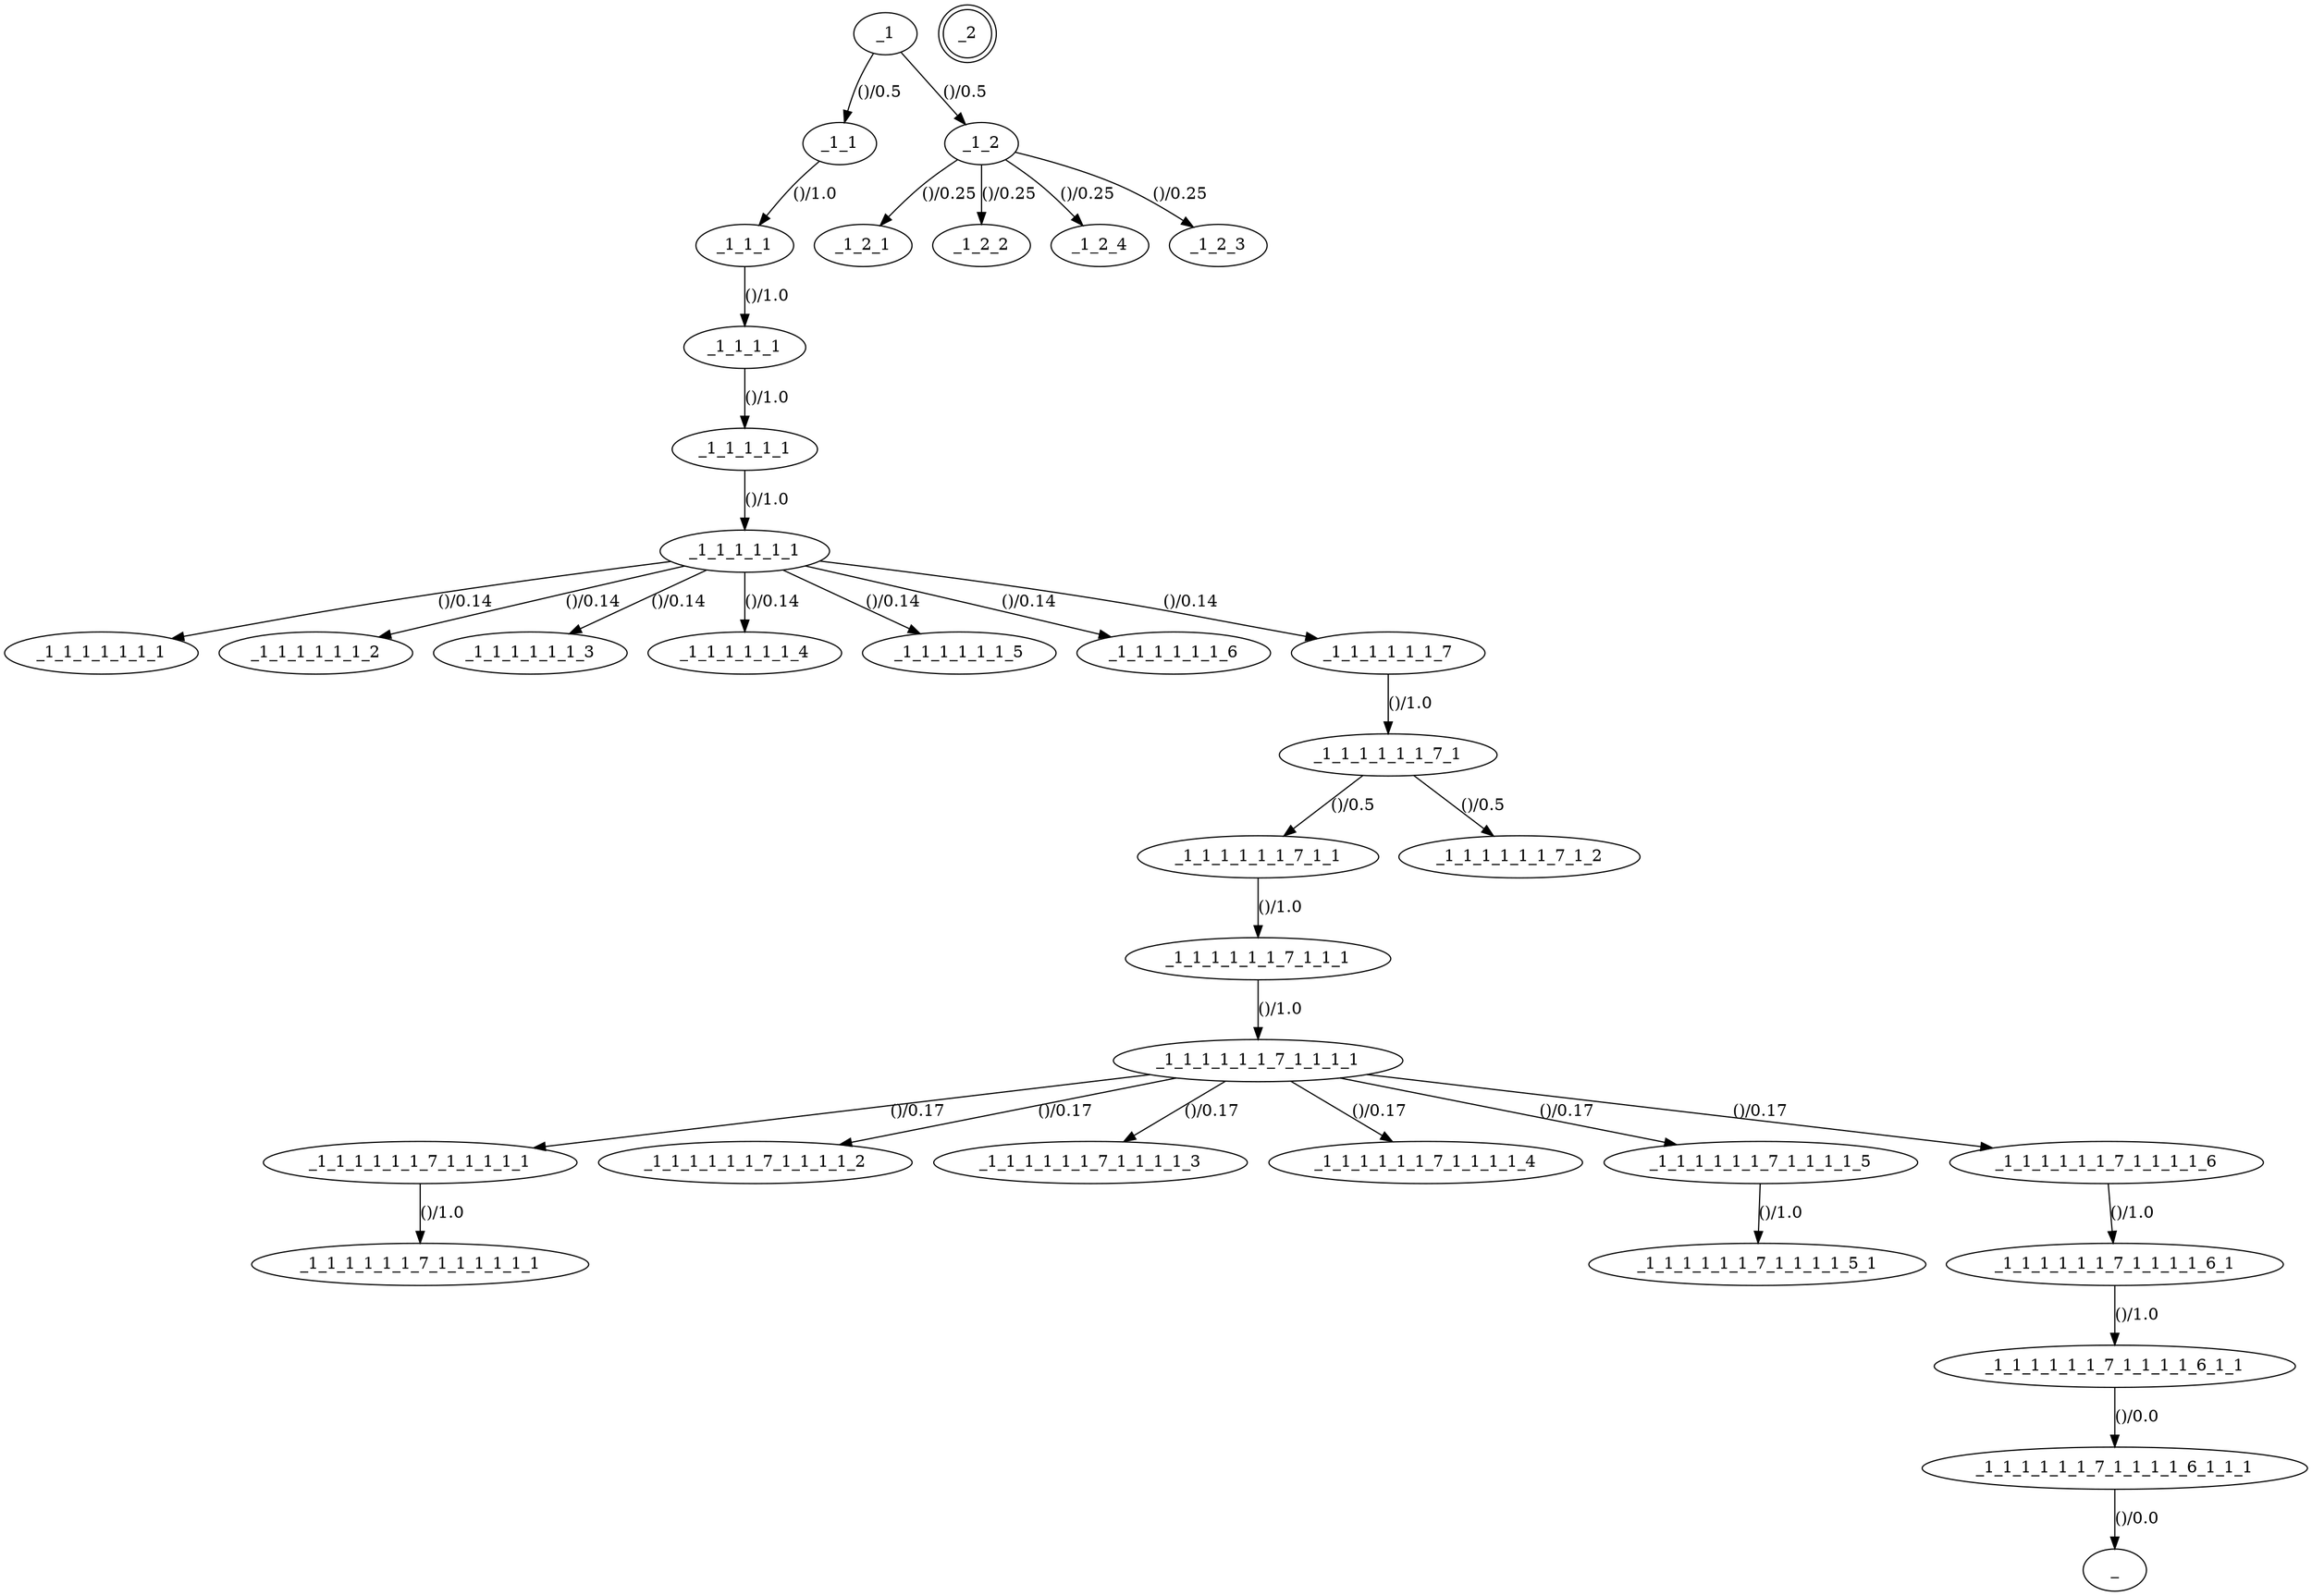 digraph default_model {
//States
_1
_1_1_1
_1_1
_1_1_1_1
_1_1_1_1_1
_1_1_1_1_1_1
_1_1_1_1_1_1_1
_1_1_1_1_1_1_2
_1_1_1_1_1_1_3
_1_1_1_1_1_1_4
_1_1_1_1_1_1_5
_1_1_1_1_1_1_6
_1_1_1_1_1_1_7
_1_1_1_1_1_1_7_1
_1_1_1_1_1_1_7_1_1
_1_1_1_1_1_1_7_1_1_1
_1_1_1_1_1_1_7_1_1_1_1
_1_1_1_1_1_1_7_1_1_1_1_1
_1_1_1_1_1_1_7_1_1_1_1_2
_1_1_1_1_1_1_7_1_1_1_1_3
_1_1_1_1_1_1_7_1_1_1_1_4
_1_1_1_1_1_1_7_1_1_1_1_5
_1_1_1_1_1_1_7_1_1_1_1_5_1
_1_1_1_1_1_1_7_1_2
_1_2
_1_2_1
_1_2_2
_1_1_1_1_1_1_7_1_1_1_1_1_1
_1_1_1_1_1_1_7_1_1_1_1_6
_1_1_1_1_1_1_7_1_1_1_1_6_1
_1_2_4
_1_2_3
_1_1_1_1_1_1_7_1_1_1_1_6_1_1
_1_1_1_1_1_1_7_1_1_1_1_6_1_1_1
_2[shape = "doublecircle"]
//Transitions
_1 -> _1_1[ label = "()/0.5", probability = "0.5", set_guard = "(u'', u'')", check_guard = "(u'', u'')", edge_id = "fc549930-c01f-11e5-bdbc-a94980e8de8d"]
_1_1 -> _1_1_1[ label = "()/1.0", probability = "1.0", set_guard = "(u'', u'')", check_guard = "(u'', u'')", edge_id = "fe4879ee-c01f-11e5-8b18-a94980e8de8d"]
_1_1_1 -> _1_1_1_1[ label = "()/1.0", probability = "1.0", set_guard = "(u'', u'')", check_guard = "(u'', u'')", edge_id = "ac323121-c02d-11e5-8503-a94980e8de8d"]
_1_1_1_1 -> _1_1_1_1_1[ label = "()/1.0", probability = "1.0", set_guard = "(u'', u'')", check_guard = "(u'', u'')", edge_id = "2e873671-c02e-11e5-a260-a94980e8de8d"]
_1_1_1_1_1 -> _1_1_1_1_1_1[ label = "()/1.0", probability = "1.0", set_guard = "(u'', u'')", check_guard = "(u'', u'')", edge_id = "fa83d631-c032-11e5-aabc-a94980e8de8d"]
_1_1_1_1_1_1 -> _1_1_1_1_1_1_1[ label = "()/0.14", probability = "0.142857142857", set_guard = "(u'', u'')", check_guard = "(u'', u'')", edge_id = "8bbcdc9f-c038-11e5-88a6-a94980e8de8d"]
_1_1_1_1_1_1 -> _1_1_1_1_1_1_2[ label = "()/0.14", probability = "0.142857142857", set_guard = "(u'', u'')", check_guard = "(u'', u'')", edge_id = "e2cac7ef-c038-11e5-b7d3-a94980e8de8d"]
_1_1_1_1_1_1 -> _1_1_1_1_1_1_3[ label = "()/0.14", probability = "0.142857142857", set_guard = "(u'', u'')", check_guard = "(u'', u'')", edge_id = "0b82f9ae-c039-11e5-b3ff-a94980e8de8d"]
_1_1_1_1_1_1 -> _1_1_1_1_1_1_4[ label = "()/0.14", probability = "0.142857142857", set_guard = "(u'', u'')", check_guard = "(u'', u'')", edge_id = "3bceb6e2-c039-11e5-9122-a94980e8de8d"]
_1_1_1_1_1_1 -> _1_1_1_1_1_1_5[ label = "()/0.14", probability = "0.142857142857", set_guard = "(u'', u'')", check_guard = "(u'', u'')", edge_id = "fdcfa1a1-c039-11e5-8b14-a94980e8de8d"]
_1_1_1_1_1_1 -> _1_1_1_1_1_1_6[ label = "()/0.14", probability = "0.142857142857", set_guard = "(u'', u'')", check_guard = "(u'', u'')", edge_id = "ff775e30-c039-11e5-93ba-a94980e8de8d"]
_1_1_1_1_1_1 -> _1_1_1_1_1_1_7[ label = "()/0.14", probability = "0.142857142857", set_guard = "(u'', u'')", check_guard = "(u'', u'')", edge_id = "01636f5f-c03d-11e5-94c1-a94980e8de8d"]
_1_1_1_1_1_1_7 -> _1_1_1_1_1_1_7_1[ label = "()/1.0", probability = "1.0", set_guard = "(u'', u'')", check_guard = "(u'', u'')", edge_id = "63c5beb1-c03d-11e5-986f-a94980e8de8d"]
_1_1_1_1_1_1_7_1 -> _1_1_1_1_1_1_7_1_1[ label = "()/0.5", probability = "0.5", set_guard = "(u'', u'')", check_guard = "(u'', u'')", edge_id = "81ed66c1-c03f-11e5-b923-a94980e8de8d"]
_1_1_1_1_1_1_7_1_1 -> _1_1_1_1_1_1_7_1_1_1[ label = "()/1.0", probability = "1.0", set_guard = "(u'', u'')", check_guard = "(u'', u'')", edge_id = "80083690-c040-11e5-a873-a94980e8de8d"]
_1_1_1_1_1_1_7_1_1_1 -> _1_1_1_1_1_1_7_1_1_1_1[ label = "()/1.0", probability = "1.0", set_guard = "(u'', u'')", check_guard = "(u'', u'')", edge_id = "110f70e2-c041-11e5-8143-a94980e8de8d"]
_1_1_1_1_1_1_7_1_1_1_1 -> _1_1_1_1_1_1_7_1_1_1_1_1[ label = "()/0.17", probability = "0.166666666667", set_guard = "(u'', u'')", check_guard = "(u'', u'')", edge_id = "cb99f522-c041-11e5-8451-a94980e8de8d"]
_1_1_1_1_1_1_7_1_1_1_1 -> _1_1_1_1_1_1_7_1_1_1_1_2[ label = "()/0.17", probability = "0.166666666667", set_guard = "(u'', u'')", check_guard = "(u'', u'')", edge_id = "018954a1-c042-11e5-88d0-a94980e8de8d"]
_1_1_1_1_1_1_7_1_1_1_1 -> _1_1_1_1_1_1_7_1_1_1_1_3[ label = "()/0.17", probability = "0.166666666667", set_guard = "(u'', u'')", check_guard = "(u'', u'')", edge_id = "2f99eede-c042-11e5-a975-a94980e8de8d"]
_1_1_1_1_1_1_7_1_1_1_1 -> _1_1_1_1_1_1_7_1_1_1_1_4[ label = "()/0.17", probability = "0.166666666667", set_guard = "(u'', u'')", check_guard = "(u'', u'')", edge_id = "59dcb841-c042-11e5-a3d8-a94980e8de8d"]
_1_1_1_1_1_1_7_1_1_1_1 -> _1_1_1_1_1_1_7_1_1_1_1_5[ label = "()/0.17", probability = "0.166666666667", set_guard = "(u'', u'')", check_guard = "(u'', u'')", edge_id = "9ddb07e2-c042-11e5-a824-a94980e8de8d"]
_1_1_1_1_1_1_7_1_1_1_1_5 -> _1_1_1_1_1_1_7_1_1_1_1_5_1[ label = "()/1.0", probability = "1.0", set_guard = "(u'', u'')", check_guard = "(u'', u'')", edge_id = "a6ca075e-c0c0-11e5-bbbb-a94980e8de8d"]
_1_1_1_1_1_1_7_1 -> _1_1_1_1_1_1_7_1_2[ label = "()/0.5", probability = "0.5", set_guard = "(u'', u'')", check_guard = "(u'', u'')", edge_id = "90f4aa10-c0c2-11e5-9162-a94980e8de8d"]
_1_2 -> _1_2_1[ label = "()/0.25", probability = "0.25", set_guard = "(u'', u'')", check_guard = "(u'', u'')", edge_id = "b18e8770-c5a2-11e5-922c-2c600cd4c6d7"]
_1_1_1_1_1_1_7_1_1_1_1_1 -> _1_1_1_1_1_1_7_1_1_1_1_1_1[ label = "()/1.0", probability = "1.0", set_guard = "(u'', u'')", check_guard = "(u'', u'')", edge_id = "2f5d7d41-c8b5-11e5-b5b1-00247e035201"]
_1_1_1_1_1_1_7_1_1_1_1 -> _1_1_1_1_1_1_7_1_1_1_1_6[ label = "()/0.17", probability = "0.166666666667", set_guard = "(u'', u'')", check_guard = "(u'', u'')", edge_id = "63b998ef-c8bd-11e5-b359-00247e035201"]
_1_1_1_1_1_1_7_1_1_1_1_6 -> _1_1_1_1_1_1_7_1_1_1_1_6_1[ label = "()/1.0", probability = "1.0", set_guard = "(u'', u'')", check_guard = "(u'', u'')", edge_id = "b40472c1-c8be-11e5-b9d2-00247e035201"]
_1 -> _1_2[ label = "()/0.5", probability = "0.5", set_guard = "(u'', u'')", check_guard = "(u'', u'')", edge_id = "d7b9c1e1-c975-11e5-b0eb-a94980e8de8d"]
_1_2 -> _1_2_2[ label = "()/0.25", probability = "0.25", set_guard = "(u'', u'')", check_guard = "(u'', u'')", edge_id = "dfcd2bb0-c975-11e5-99fe-a94980e8de8d"]
_1_2 -> _1_2_3[ label = "()/0.25", probability = "0.25", set_guard = "(u'', u'')", check_guard = "(u'', u'')", edge_id = "452f3561-cc06-11e5-b6e7-2c600cd4c6d7"]
_1_2 -> _1_2_4[ label = "()/0.25", probability = "0.25", set_guard = "(u'', u'')", check_guard = "(u'', u'')", edge_id = "4f354770-cc06-11e5-a75f-2c600cd4c6d7"]
_1_1_1_1_1_1_7_1_1_1_1_6_1 -> _1_1_1_1_1_1_7_1_1_1_1_6_1_1[ label = "()/1.0", probability = "1.0", set_guard = "(u'', u'')", check_guard = "(u'', u'')", edge_id = "6bf28cd0-cef7-11e5-9913-00247e035201"]
_1_1_1_1_1_1_7_1_1_1_1_6_1_1 -> _1_1_1_1_1_1_7_1_1_1_1_6_1_1_1[ label = "()/0.0", probability = "0.0", set_guard = "('', '')", check_guard = "('', '')", edge_id = "9f1c66de-cefb-11e5-a00b-00247e035201"]
_1_1_1_1_1_1_7_1_1_1_1_6_1_1_1 -> _[ label = "()/0.0", probability = "0.0", set_guard = "('', '')", check_guard = "('', '')", edge_id = "00ff892f-cefe-11e5-aa50-00247e035201"]
}